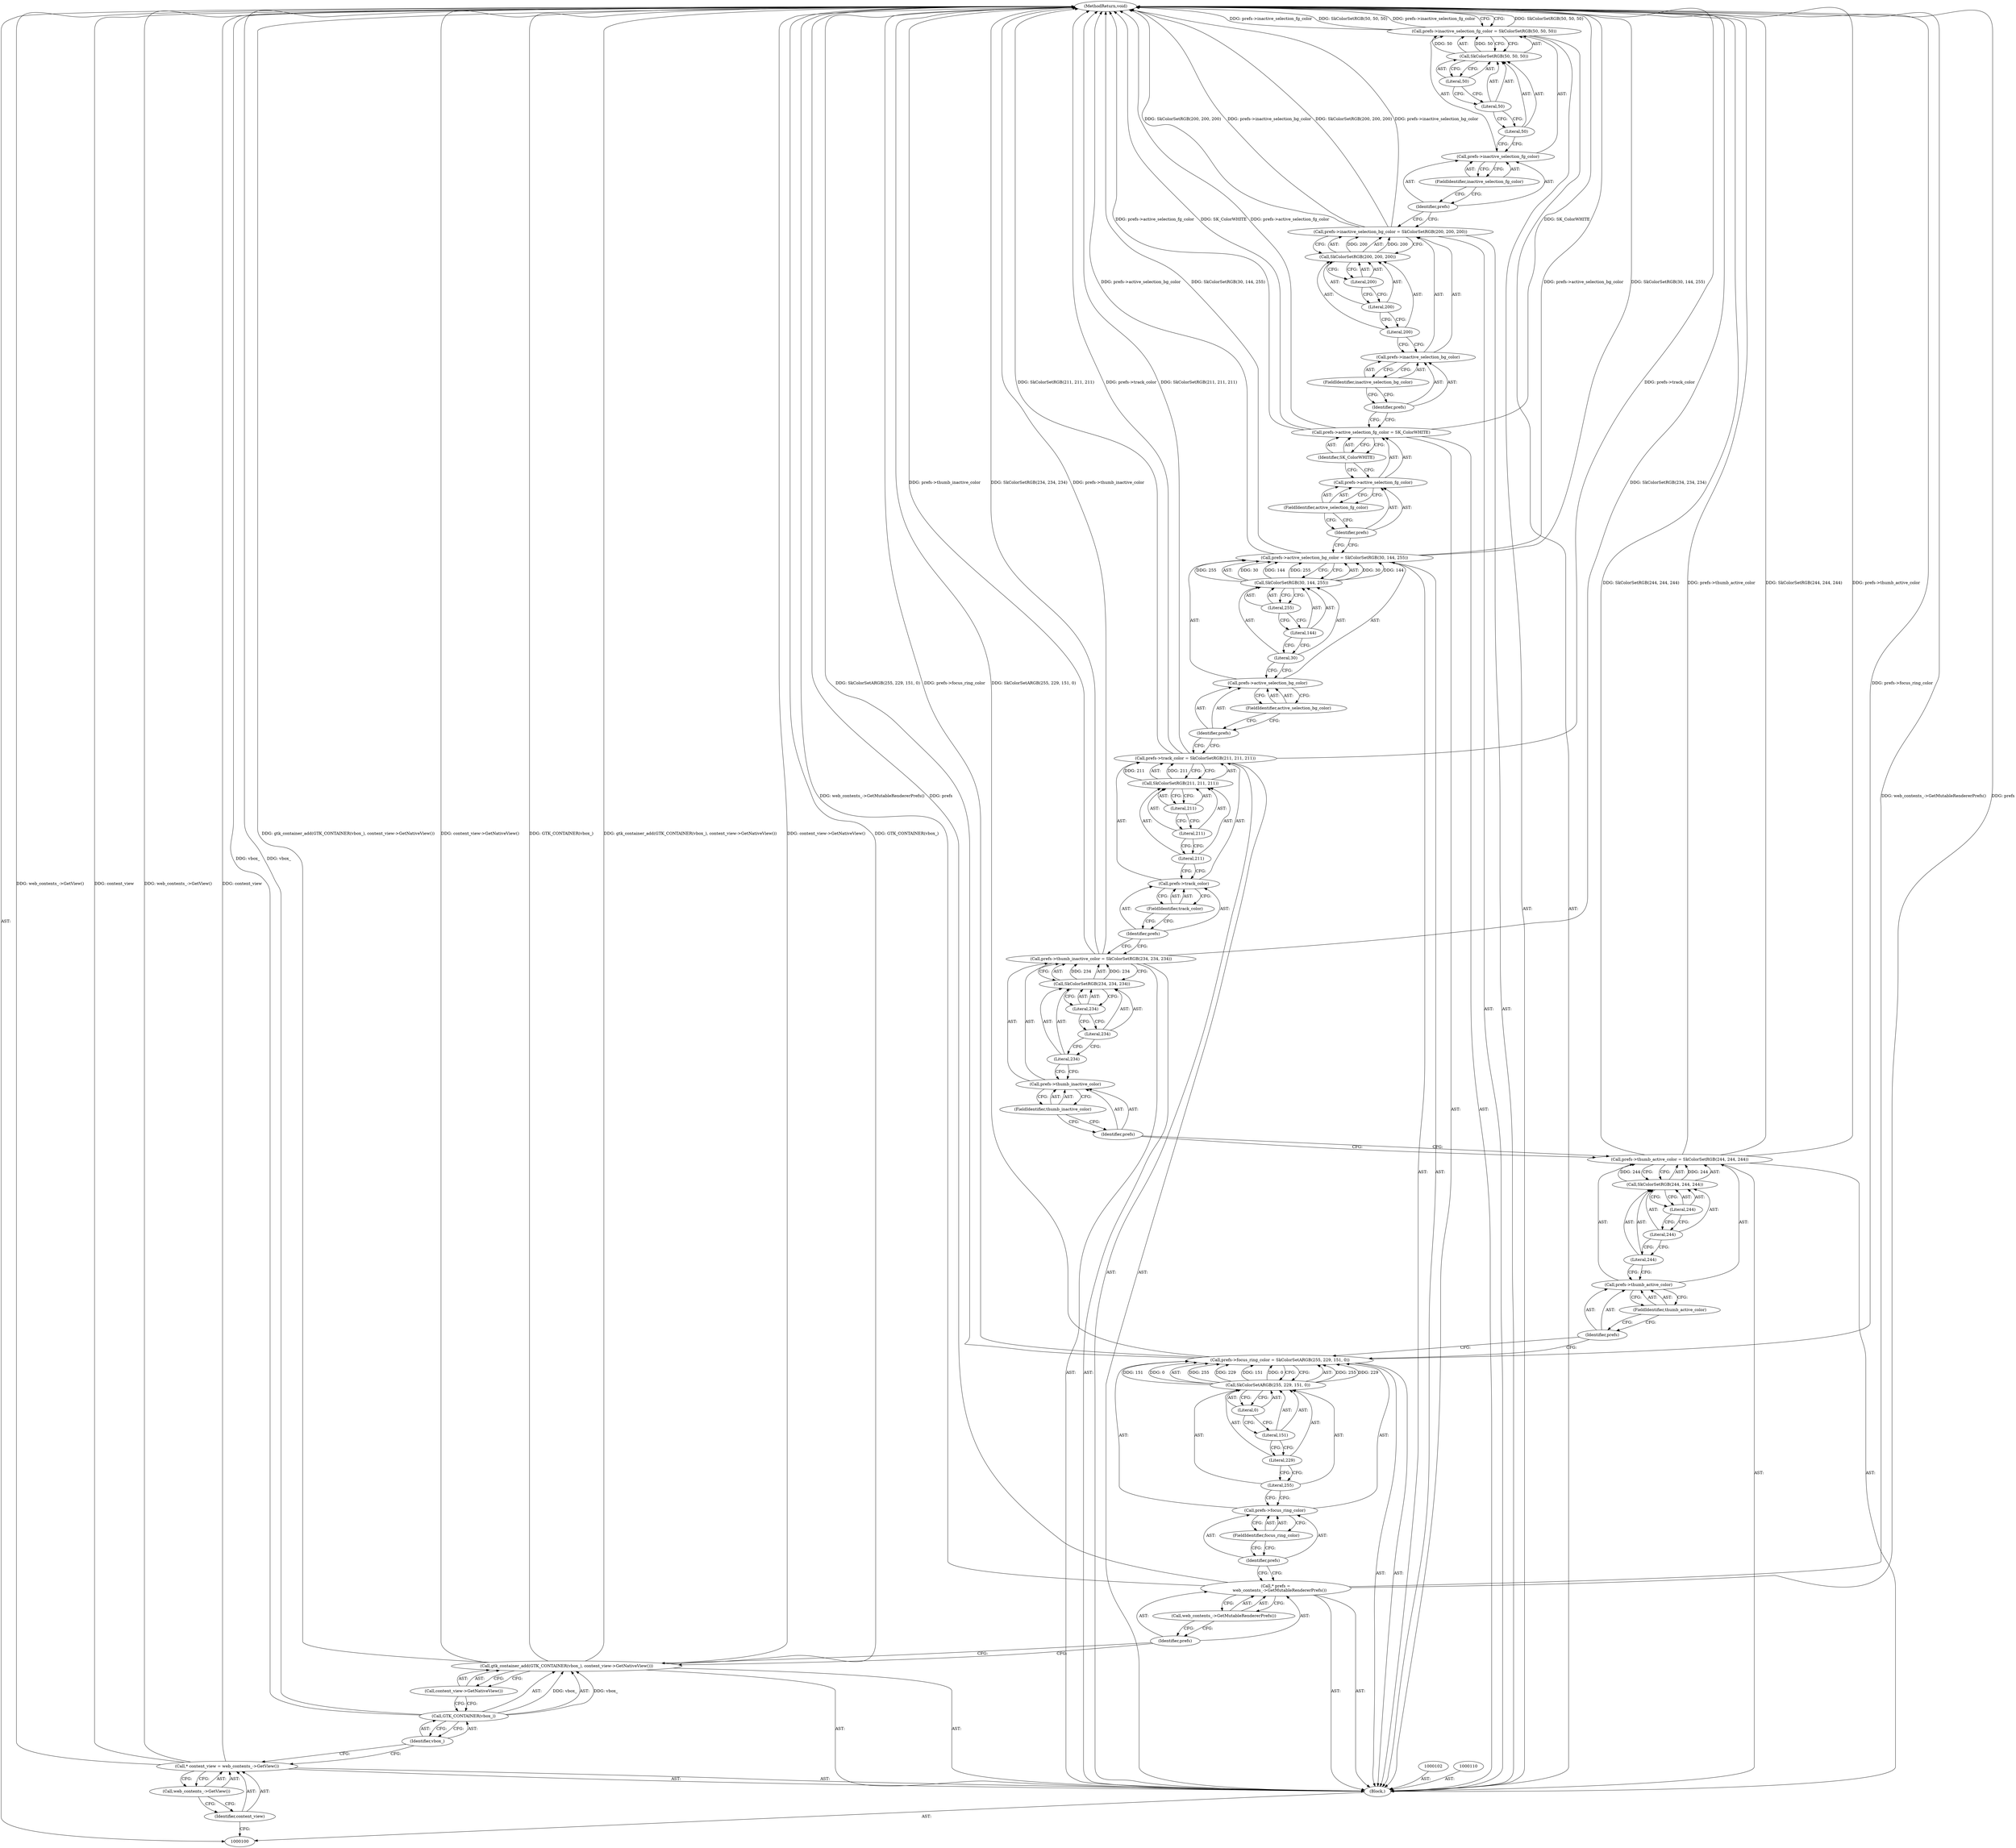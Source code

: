 digraph "1_Chrome_c975c78878fff68e82333f599882a7f73cb721ea_0" {
"1000176" [label="(MethodReturn,void)"];
"1000101" [label="(Block,)"];
"1000147" [label="(Call,prefs->active_selection_bg_color = SkColorSetRGB(30, 144, 255))"];
"1000148" [label="(Call,prefs->active_selection_bg_color)"];
"1000149" [label="(Identifier,prefs)"];
"1000151" [label="(Call,SkColorSetRGB(30, 144, 255))"];
"1000152" [label="(Literal,30)"];
"1000153" [label="(Literal,144)"];
"1000154" [label="(Literal,255)"];
"1000150" [label="(FieldIdentifier,active_selection_bg_color)"];
"1000155" [label="(Call,prefs->active_selection_fg_color = SK_ColorWHITE)"];
"1000156" [label="(Call,prefs->active_selection_fg_color)"];
"1000157" [label="(Identifier,prefs)"];
"1000159" [label="(Identifier,SK_ColorWHITE)"];
"1000158" [label="(FieldIdentifier,active_selection_fg_color)"];
"1000160" [label="(Call,prefs->inactive_selection_bg_color = SkColorSetRGB(200, 200, 200))"];
"1000161" [label="(Call,prefs->inactive_selection_bg_color)"];
"1000162" [label="(Identifier,prefs)"];
"1000164" [label="(Call,SkColorSetRGB(200, 200, 200))"];
"1000165" [label="(Literal,200)"];
"1000166" [label="(Literal,200)"];
"1000167" [label="(Literal,200)"];
"1000163" [label="(FieldIdentifier,inactive_selection_bg_color)"];
"1000168" [label="(Call,prefs->inactive_selection_fg_color = SkColorSetRGB(50, 50, 50))"];
"1000169" [label="(Call,prefs->inactive_selection_fg_color)"];
"1000170" [label="(Identifier,prefs)"];
"1000172" [label="(Call,SkColorSetRGB(50, 50, 50))"];
"1000173" [label="(Literal,50)"];
"1000174" [label="(Literal,50)"];
"1000175" [label="(Literal,50)"];
"1000171" [label="(FieldIdentifier,inactive_selection_fg_color)"];
"1000103" [label="(Call,* content_view = web_contents_->GetView())"];
"1000104" [label="(Identifier,content_view)"];
"1000105" [label="(Call,web_contents_->GetView())"];
"1000107" [label="(Call,GTK_CONTAINER(vbox_))"];
"1000106" [label="(Call,gtk_container_add(GTK_CONTAINER(vbox_), content_view->GetNativeView()))"];
"1000108" [label="(Identifier,vbox_)"];
"1000109" [label="(Call,content_view->GetNativeView())"];
"1000111" [label="(Call,* prefs =\n      web_contents_->GetMutableRendererPrefs())"];
"1000112" [label="(Identifier,prefs)"];
"1000113" [label="(Call,web_contents_->GetMutableRendererPrefs())"];
"1000114" [label="(Call,prefs->focus_ring_color = SkColorSetARGB(255, 229, 151, 0))"];
"1000115" [label="(Call,prefs->focus_ring_color)"];
"1000116" [label="(Identifier,prefs)"];
"1000118" [label="(Call,SkColorSetARGB(255, 229, 151, 0))"];
"1000119" [label="(Literal,255)"];
"1000120" [label="(Literal,229)"];
"1000121" [label="(Literal,151)"];
"1000122" [label="(Literal,0)"];
"1000117" [label="(FieldIdentifier,focus_ring_color)"];
"1000123" [label="(Call,prefs->thumb_active_color = SkColorSetRGB(244, 244, 244))"];
"1000124" [label="(Call,prefs->thumb_active_color)"];
"1000125" [label="(Identifier,prefs)"];
"1000127" [label="(Call,SkColorSetRGB(244, 244, 244))"];
"1000128" [label="(Literal,244)"];
"1000129" [label="(Literal,244)"];
"1000130" [label="(Literal,244)"];
"1000126" [label="(FieldIdentifier,thumb_active_color)"];
"1000131" [label="(Call,prefs->thumb_inactive_color = SkColorSetRGB(234, 234, 234))"];
"1000132" [label="(Call,prefs->thumb_inactive_color)"];
"1000133" [label="(Identifier,prefs)"];
"1000135" [label="(Call,SkColorSetRGB(234, 234, 234))"];
"1000136" [label="(Literal,234)"];
"1000137" [label="(Literal,234)"];
"1000138" [label="(Literal,234)"];
"1000134" [label="(FieldIdentifier,thumb_inactive_color)"];
"1000139" [label="(Call,prefs->track_color = SkColorSetRGB(211, 211, 211))"];
"1000140" [label="(Call,prefs->track_color)"];
"1000141" [label="(Identifier,prefs)"];
"1000143" [label="(Call,SkColorSetRGB(211, 211, 211))"];
"1000144" [label="(Literal,211)"];
"1000145" [label="(Literal,211)"];
"1000146" [label="(Literal,211)"];
"1000142" [label="(FieldIdentifier,track_color)"];
"1000176" -> "1000100"  [label="AST: "];
"1000176" -> "1000168"  [label="CFG: "];
"1000155" -> "1000176"  [label="DDG: SK_ColorWHITE"];
"1000155" -> "1000176"  [label="DDG: prefs->active_selection_fg_color"];
"1000168" -> "1000176"  [label="DDG: SkColorSetRGB(50, 50, 50)"];
"1000168" -> "1000176"  [label="DDG: prefs->inactive_selection_fg_color"];
"1000107" -> "1000176"  [label="DDG: vbox_"];
"1000103" -> "1000176"  [label="DDG: content_view"];
"1000103" -> "1000176"  [label="DDG: web_contents_->GetView()"];
"1000139" -> "1000176"  [label="DDG: prefs->track_color"];
"1000139" -> "1000176"  [label="DDG: SkColorSetRGB(211, 211, 211)"];
"1000114" -> "1000176"  [label="DDG: prefs->focus_ring_color"];
"1000114" -> "1000176"  [label="DDG: SkColorSetARGB(255, 229, 151, 0)"];
"1000147" -> "1000176"  [label="DDG: prefs->active_selection_bg_color"];
"1000147" -> "1000176"  [label="DDG: SkColorSetRGB(30, 144, 255)"];
"1000123" -> "1000176"  [label="DDG: SkColorSetRGB(244, 244, 244)"];
"1000123" -> "1000176"  [label="DDG: prefs->thumb_active_color"];
"1000111" -> "1000176"  [label="DDG: prefs"];
"1000111" -> "1000176"  [label="DDG: web_contents_->GetMutableRendererPrefs()"];
"1000160" -> "1000176"  [label="DDG: SkColorSetRGB(200, 200, 200)"];
"1000160" -> "1000176"  [label="DDG: prefs->inactive_selection_bg_color"];
"1000106" -> "1000176"  [label="DDG: GTK_CONTAINER(vbox_)"];
"1000106" -> "1000176"  [label="DDG: gtk_container_add(GTK_CONTAINER(vbox_), content_view->GetNativeView())"];
"1000106" -> "1000176"  [label="DDG: content_view->GetNativeView()"];
"1000131" -> "1000176"  [label="DDG: prefs->thumb_inactive_color"];
"1000131" -> "1000176"  [label="DDG: SkColorSetRGB(234, 234, 234)"];
"1000101" -> "1000100"  [label="AST: "];
"1000102" -> "1000101"  [label="AST: "];
"1000103" -> "1000101"  [label="AST: "];
"1000106" -> "1000101"  [label="AST: "];
"1000110" -> "1000101"  [label="AST: "];
"1000111" -> "1000101"  [label="AST: "];
"1000114" -> "1000101"  [label="AST: "];
"1000123" -> "1000101"  [label="AST: "];
"1000131" -> "1000101"  [label="AST: "];
"1000139" -> "1000101"  [label="AST: "];
"1000147" -> "1000101"  [label="AST: "];
"1000155" -> "1000101"  [label="AST: "];
"1000160" -> "1000101"  [label="AST: "];
"1000168" -> "1000101"  [label="AST: "];
"1000147" -> "1000101"  [label="AST: "];
"1000147" -> "1000151"  [label="CFG: "];
"1000148" -> "1000147"  [label="AST: "];
"1000151" -> "1000147"  [label="AST: "];
"1000157" -> "1000147"  [label="CFG: "];
"1000147" -> "1000176"  [label="DDG: prefs->active_selection_bg_color"];
"1000147" -> "1000176"  [label="DDG: SkColorSetRGB(30, 144, 255)"];
"1000151" -> "1000147"  [label="DDG: 30"];
"1000151" -> "1000147"  [label="DDG: 144"];
"1000151" -> "1000147"  [label="DDG: 255"];
"1000148" -> "1000147"  [label="AST: "];
"1000148" -> "1000150"  [label="CFG: "];
"1000149" -> "1000148"  [label="AST: "];
"1000150" -> "1000148"  [label="AST: "];
"1000152" -> "1000148"  [label="CFG: "];
"1000149" -> "1000148"  [label="AST: "];
"1000149" -> "1000139"  [label="CFG: "];
"1000150" -> "1000149"  [label="CFG: "];
"1000151" -> "1000147"  [label="AST: "];
"1000151" -> "1000154"  [label="CFG: "];
"1000152" -> "1000151"  [label="AST: "];
"1000153" -> "1000151"  [label="AST: "];
"1000154" -> "1000151"  [label="AST: "];
"1000147" -> "1000151"  [label="CFG: "];
"1000151" -> "1000147"  [label="DDG: 30"];
"1000151" -> "1000147"  [label="DDG: 144"];
"1000151" -> "1000147"  [label="DDG: 255"];
"1000152" -> "1000151"  [label="AST: "];
"1000152" -> "1000148"  [label="CFG: "];
"1000153" -> "1000152"  [label="CFG: "];
"1000153" -> "1000151"  [label="AST: "];
"1000153" -> "1000152"  [label="CFG: "];
"1000154" -> "1000153"  [label="CFG: "];
"1000154" -> "1000151"  [label="AST: "];
"1000154" -> "1000153"  [label="CFG: "];
"1000151" -> "1000154"  [label="CFG: "];
"1000150" -> "1000148"  [label="AST: "];
"1000150" -> "1000149"  [label="CFG: "];
"1000148" -> "1000150"  [label="CFG: "];
"1000155" -> "1000101"  [label="AST: "];
"1000155" -> "1000159"  [label="CFG: "];
"1000156" -> "1000155"  [label="AST: "];
"1000159" -> "1000155"  [label="AST: "];
"1000162" -> "1000155"  [label="CFG: "];
"1000155" -> "1000176"  [label="DDG: SK_ColorWHITE"];
"1000155" -> "1000176"  [label="DDG: prefs->active_selection_fg_color"];
"1000156" -> "1000155"  [label="AST: "];
"1000156" -> "1000158"  [label="CFG: "];
"1000157" -> "1000156"  [label="AST: "];
"1000158" -> "1000156"  [label="AST: "];
"1000159" -> "1000156"  [label="CFG: "];
"1000157" -> "1000156"  [label="AST: "];
"1000157" -> "1000147"  [label="CFG: "];
"1000158" -> "1000157"  [label="CFG: "];
"1000159" -> "1000155"  [label="AST: "];
"1000159" -> "1000156"  [label="CFG: "];
"1000155" -> "1000159"  [label="CFG: "];
"1000158" -> "1000156"  [label="AST: "];
"1000158" -> "1000157"  [label="CFG: "];
"1000156" -> "1000158"  [label="CFG: "];
"1000160" -> "1000101"  [label="AST: "];
"1000160" -> "1000164"  [label="CFG: "];
"1000161" -> "1000160"  [label="AST: "];
"1000164" -> "1000160"  [label="AST: "];
"1000170" -> "1000160"  [label="CFG: "];
"1000160" -> "1000176"  [label="DDG: SkColorSetRGB(200, 200, 200)"];
"1000160" -> "1000176"  [label="DDG: prefs->inactive_selection_bg_color"];
"1000164" -> "1000160"  [label="DDG: 200"];
"1000161" -> "1000160"  [label="AST: "];
"1000161" -> "1000163"  [label="CFG: "];
"1000162" -> "1000161"  [label="AST: "];
"1000163" -> "1000161"  [label="AST: "];
"1000165" -> "1000161"  [label="CFG: "];
"1000162" -> "1000161"  [label="AST: "];
"1000162" -> "1000155"  [label="CFG: "];
"1000163" -> "1000162"  [label="CFG: "];
"1000164" -> "1000160"  [label="AST: "];
"1000164" -> "1000167"  [label="CFG: "];
"1000165" -> "1000164"  [label="AST: "];
"1000166" -> "1000164"  [label="AST: "];
"1000167" -> "1000164"  [label="AST: "];
"1000160" -> "1000164"  [label="CFG: "];
"1000164" -> "1000160"  [label="DDG: 200"];
"1000165" -> "1000164"  [label="AST: "];
"1000165" -> "1000161"  [label="CFG: "];
"1000166" -> "1000165"  [label="CFG: "];
"1000166" -> "1000164"  [label="AST: "];
"1000166" -> "1000165"  [label="CFG: "];
"1000167" -> "1000166"  [label="CFG: "];
"1000167" -> "1000164"  [label="AST: "];
"1000167" -> "1000166"  [label="CFG: "];
"1000164" -> "1000167"  [label="CFG: "];
"1000163" -> "1000161"  [label="AST: "];
"1000163" -> "1000162"  [label="CFG: "];
"1000161" -> "1000163"  [label="CFG: "];
"1000168" -> "1000101"  [label="AST: "];
"1000168" -> "1000172"  [label="CFG: "];
"1000169" -> "1000168"  [label="AST: "];
"1000172" -> "1000168"  [label="AST: "];
"1000176" -> "1000168"  [label="CFG: "];
"1000168" -> "1000176"  [label="DDG: SkColorSetRGB(50, 50, 50)"];
"1000168" -> "1000176"  [label="DDG: prefs->inactive_selection_fg_color"];
"1000172" -> "1000168"  [label="DDG: 50"];
"1000169" -> "1000168"  [label="AST: "];
"1000169" -> "1000171"  [label="CFG: "];
"1000170" -> "1000169"  [label="AST: "];
"1000171" -> "1000169"  [label="AST: "];
"1000173" -> "1000169"  [label="CFG: "];
"1000170" -> "1000169"  [label="AST: "];
"1000170" -> "1000160"  [label="CFG: "];
"1000171" -> "1000170"  [label="CFG: "];
"1000172" -> "1000168"  [label="AST: "];
"1000172" -> "1000175"  [label="CFG: "];
"1000173" -> "1000172"  [label="AST: "];
"1000174" -> "1000172"  [label="AST: "];
"1000175" -> "1000172"  [label="AST: "];
"1000168" -> "1000172"  [label="CFG: "];
"1000172" -> "1000168"  [label="DDG: 50"];
"1000173" -> "1000172"  [label="AST: "];
"1000173" -> "1000169"  [label="CFG: "];
"1000174" -> "1000173"  [label="CFG: "];
"1000174" -> "1000172"  [label="AST: "];
"1000174" -> "1000173"  [label="CFG: "];
"1000175" -> "1000174"  [label="CFG: "];
"1000175" -> "1000172"  [label="AST: "];
"1000175" -> "1000174"  [label="CFG: "];
"1000172" -> "1000175"  [label="CFG: "];
"1000171" -> "1000169"  [label="AST: "];
"1000171" -> "1000170"  [label="CFG: "];
"1000169" -> "1000171"  [label="CFG: "];
"1000103" -> "1000101"  [label="AST: "];
"1000103" -> "1000105"  [label="CFG: "];
"1000104" -> "1000103"  [label="AST: "];
"1000105" -> "1000103"  [label="AST: "];
"1000108" -> "1000103"  [label="CFG: "];
"1000103" -> "1000176"  [label="DDG: content_view"];
"1000103" -> "1000176"  [label="DDG: web_contents_->GetView()"];
"1000104" -> "1000103"  [label="AST: "];
"1000104" -> "1000100"  [label="CFG: "];
"1000105" -> "1000104"  [label="CFG: "];
"1000105" -> "1000103"  [label="AST: "];
"1000105" -> "1000104"  [label="CFG: "];
"1000103" -> "1000105"  [label="CFG: "];
"1000107" -> "1000106"  [label="AST: "];
"1000107" -> "1000108"  [label="CFG: "];
"1000108" -> "1000107"  [label="AST: "];
"1000109" -> "1000107"  [label="CFG: "];
"1000107" -> "1000176"  [label="DDG: vbox_"];
"1000107" -> "1000106"  [label="DDG: vbox_"];
"1000106" -> "1000101"  [label="AST: "];
"1000106" -> "1000109"  [label="CFG: "];
"1000107" -> "1000106"  [label="AST: "];
"1000109" -> "1000106"  [label="AST: "];
"1000112" -> "1000106"  [label="CFG: "];
"1000106" -> "1000176"  [label="DDG: GTK_CONTAINER(vbox_)"];
"1000106" -> "1000176"  [label="DDG: gtk_container_add(GTK_CONTAINER(vbox_), content_view->GetNativeView())"];
"1000106" -> "1000176"  [label="DDG: content_view->GetNativeView()"];
"1000107" -> "1000106"  [label="DDG: vbox_"];
"1000108" -> "1000107"  [label="AST: "];
"1000108" -> "1000103"  [label="CFG: "];
"1000107" -> "1000108"  [label="CFG: "];
"1000109" -> "1000106"  [label="AST: "];
"1000109" -> "1000107"  [label="CFG: "];
"1000106" -> "1000109"  [label="CFG: "];
"1000111" -> "1000101"  [label="AST: "];
"1000111" -> "1000113"  [label="CFG: "];
"1000112" -> "1000111"  [label="AST: "];
"1000113" -> "1000111"  [label="AST: "];
"1000116" -> "1000111"  [label="CFG: "];
"1000111" -> "1000176"  [label="DDG: prefs"];
"1000111" -> "1000176"  [label="DDG: web_contents_->GetMutableRendererPrefs()"];
"1000112" -> "1000111"  [label="AST: "];
"1000112" -> "1000106"  [label="CFG: "];
"1000113" -> "1000112"  [label="CFG: "];
"1000113" -> "1000111"  [label="AST: "];
"1000113" -> "1000112"  [label="CFG: "];
"1000111" -> "1000113"  [label="CFG: "];
"1000114" -> "1000101"  [label="AST: "];
"1000114" -> "1000118"  [label="CFG: "];
"1000115" -> "1000114"  [label="AST: "];
"1000118" -> "1000114"  [label="AST: "];
"1000125" -> "1000114"  [label="CFG: "];
"1000114" -> "1000176"  [label="DDG: prefs->focus_ring_color"];
"1000114" -> "1000176"  [label="DDG: SkColorSetARGB(255, 229, 151, 0)"];
"1000118" -> "1000114"  [label="DDG: 255"];
"1000118" -> "1000114"  [label="DDG: 229"];
"1000118" -> "1000114"  [label="DDG: 151"];
"1000118" -> "1000114"  [label="DDG: 0"];
"1000115" -> "1000114"  [label="AST: "];
"1000115" -> "1000117"  [label="CFG: "];
"1000116" -> "1000115"  [label="AST: "];
"1000117" -> "1000115"  [label="AST: "];
"1000119" -> "1000115"  [label="CFG: "];
"1000116" -> "1000115"  [label="AST: "];
"1000116" -> "1000111"  [label="CFG: "];
"1000117" -> "1000116"  [label="CFG: "];
"1000118" -> "1000114"  [label="AST: "];
"1000118" -> "1000122"  [label="CFG: "];
"1000119" -> "1000118"  [label="AST: "];
"1000120" -> "1000118"  [label="AST: "];
"1000121" -> "1000118"  [label="AST: "];
"1000122" -> "1000118"  [label="AST: "];
"1000114" -> "1000118"  [label="CFG: "];
"1000118" -> "1000114"  [label="DDG: 255"];
"1000118" -> "1000114"  [label="DDG: 229"];
"1000118" -> "1000114"  [label="DDG: 151"];
"1000118" -> "1000114"  [label="DDG: 0"];
"1000119" -> "1000118"  [label="AST: "];
"1000119" -> "1000115"  [label="CFG: "];
"1000120" -> "1000119"  [label="CFG: "];
"1000120" -> "1000118"  [label="AST: "];
"1000120" -> "1000119"  [label="CFG: "];
"1000121" -> "1000120"  [label="CFG: "];
"1000121" -> "1000118"  [label="AST: "];
"1000121" -> "1000120"  [label="CFG: "];
"1000122" -> "1000121"  [label="CFG: "];
"1000122" -> "1000118"  [label="AST: "];
"1000122" -> "1000121"  [label="CFG: "];
"1000118" -> "1000122"  [label="CFG: "];
"1000117" -> "1000115"  [label="AST: "];
"1000117" -> "1000116"  [label="CFG: "];
"1000115" -> "1000117"  [label="CFG: "];
"1000123" -> "1000101"  [label="AST: "];
"1000123" -> "1000127"  [label="CFG: "];
"1000124" -> "1000123"  [label="AST: "];
"1000127" -> "1000123"  [label="AST: "];
"1000133" -> "1000123"  [label="CFG: "];
"1000123" -> "1000176"  [label="DDG: SkColorSetRGB(244, 244, 244)"];
"1000123" -> "1000176"  [label="DDG: prefs->thumb_active_color"];
"1000127" -> "1000123"  [label="DDG: 244"];
"1000124" -> "1000123"  [label="AST: "];
"1000124" -> "1000126"  [label="CFG: "];
"1000125" -> "1000124"  [label="AST: "];
"1000126" -> "1000124"  [label="AST: "];
"1000128" -> "1000124"  [label="CFG: "];
"1000125" -> "1000124"  [label="AST: "];
"1000125" -> "1000114"  [label="CFG: "];
"1000126" -> "1000125"  [label="CFG: "];
"1000127" -> "1000123"  [label="AST: "];
"1000127" -> "1000130"  [label="CFG: "];
"1000128" -> "1000127"  [label="AST: "];
"1000129" -> "1000127"  [label="AST: "];
"1000130" -> "1000127"  [label="AST: "];
"1000123" -> "1000127"  [label="CFG: "];
"1000127" -> "1000123"  [label="DDG: 244"];
"1000128" -> "1000127"  [label="AST: "];
"1000128" -> "1000124"  [label="CFG: "];
"1000129" -> "1000128"  [label="CFG: "];
"1000129" -> "1000127"  [label="AST: "];
"1000129" -> "1000128"  [label="CFG: "];
"1000130" -> "1000129"  [label="CFG: "];
"1000130" -> "1000127"  [label="AST: "];
"1000130" -> "1000129"  [label="CFG: "];
"1000127" -> "1000130"  [label="CFG: "];
"1000126" -> "1000124"  [label="AST: "];
"1000126" -> "1000125"  [label="CFG: "];
"1000124" -> "1000126"  [label="CFG: "];
"1000131" -> "1000101"  [label="AST: "];
"1000131" -> "1000135"  [label="CFG: "];
"1000132" -> "1000131"  [label="AST: "];
"1000135" -> "1000131"  [label="AST: "];
"1000141" -> "1000131"  [label="CFG: "];
"1000131" -> "1000176"  [label="DDG: prefs->thumb_inactive_color"];
"1000131" -> "1000176"  [label="DDG: SkColorSetRGB(234, 234, 234)"];
"1000135" -> "1000131"  [label="DDG: 234"];
"1000132" -> "1000131"  [label="AST: "];
"1000132" -> "1000134"  [label="CFG: "];
"1000133" -> "1000132"  [label="AST: "];
"1000134" -> "1000132"  [label="AST: "];
"1000136" -> "1000132"  [label="CFG: "];
"1000133" -> "1000132"  [label="AST: "];
"1000133" -> "1000123"  [label="CFG: "];
"1000134" -> "1000133"  [label="CFG: "];
"1000135" -> "1000131"  [label="AST: "];
"1000135" -> "1000138"  [label="CFG: "];
"1000136" -> "1000135"  [label="AST: "];
"1000137" -> "1000135"  [label="AST: "];
"1000138" -> "1000135"  [label="AST: "];
"1000131" -> "1000135"  [label="CFG: "];
"1000135" -> "1000131"  [label="DDG: 234"];
"1000136" -> "1000135"  [label="AST: "];
"1000136" -> "1000132"  [label="CFG: "];
"1000137" -> "1000136"  [label="CFG: "];
"1000137" -> "1000135"  [label="AST: "];
"1000137" -> "1000136"  [label="CFG: "];
"1000138" -> "1000137"  [label="CFG: "];
"1000138" -> "1000135"  [label="AST: "];
"1000138" -> "1000137"  [label="CFG: "];
"1000135" -> "1000138"  [label="CFG: "];
"1000134" -> "1000132"  [label="AST: "];
"1000134" -> "1000133"  [label="CFG: "];
"1000132" -> "1000134"  [label="CFG: "];
"1000139" -> "1000101"  [label="AST: "];
"1000139" -> "1000143"  [label="CFG: "];
"1000140" -> "1000139"  [label="AST: "];
"1000143" -> "1000139"  [label="AST: "];
"1000149" -> "1000139"  [label="CFG: "];
"1000139" -> "1000176"  [label="DDG: prefs->track_color"];
"1000139" -> "1000176"  [label="DDG: SkColorSetRGB(211, 211, 211)"];
"1000143" -> "1000139"  [label="DDG: 211"];
"1000140" -> "1000139"  [label="AST: "];
"1000140" -> "1000142"  [label="CFG: "];
"1000141" -> "1000140"  [label="AST: "];
"1000142" -> "1000140"  [label="AST: "];
"1000144" -> "1000140"  [label="CFG: "];
"1000141" -> "1000140"  [label="AST: "];
"1000141" -> "1000131"  [label="CFG: "];
"1000142" -> "1000141"  [label="CFG: "];
"1000143" -> "1000139"  [label="AST: "];
"1000143" -> "1000146"  [label="CFG: "];
"1000144" -> "1000143"  [label="AST: "];
"1000145" -> "1000143"  [label="AST: "];
"1000146" -> "1000143"  [label="AST: "];
"1000139" -> "1000143"  [label="CFG: "];
"1000143" -> "1000139"  [label="DDG: 211"];
"1000144" -> "1000143"  [label="AST: "];
"1000144" -> "1000140"  [label="CFG: "];
"1000145" -> "1000144"  [label="CFG: "];
"1000145" -> "1000143"  [label="AST: "];
"1000145" -> "1000144"  [label="CFG: "];
"1000146" -> "1000145"  [label="CFG: "];
"1000146" -> "1000143"  [label="AST: "];
"1000146" -> "1000145"  [label="CFG: "];
"1000143" -> "1000146"  [label="CFG: "];
"1000142" -> "1000140"  [label="AST: "];
"1000142" -> "1000141"  [label="CFG: "];
"1000140" -> "1000142"  [label="CFG: "];
}
